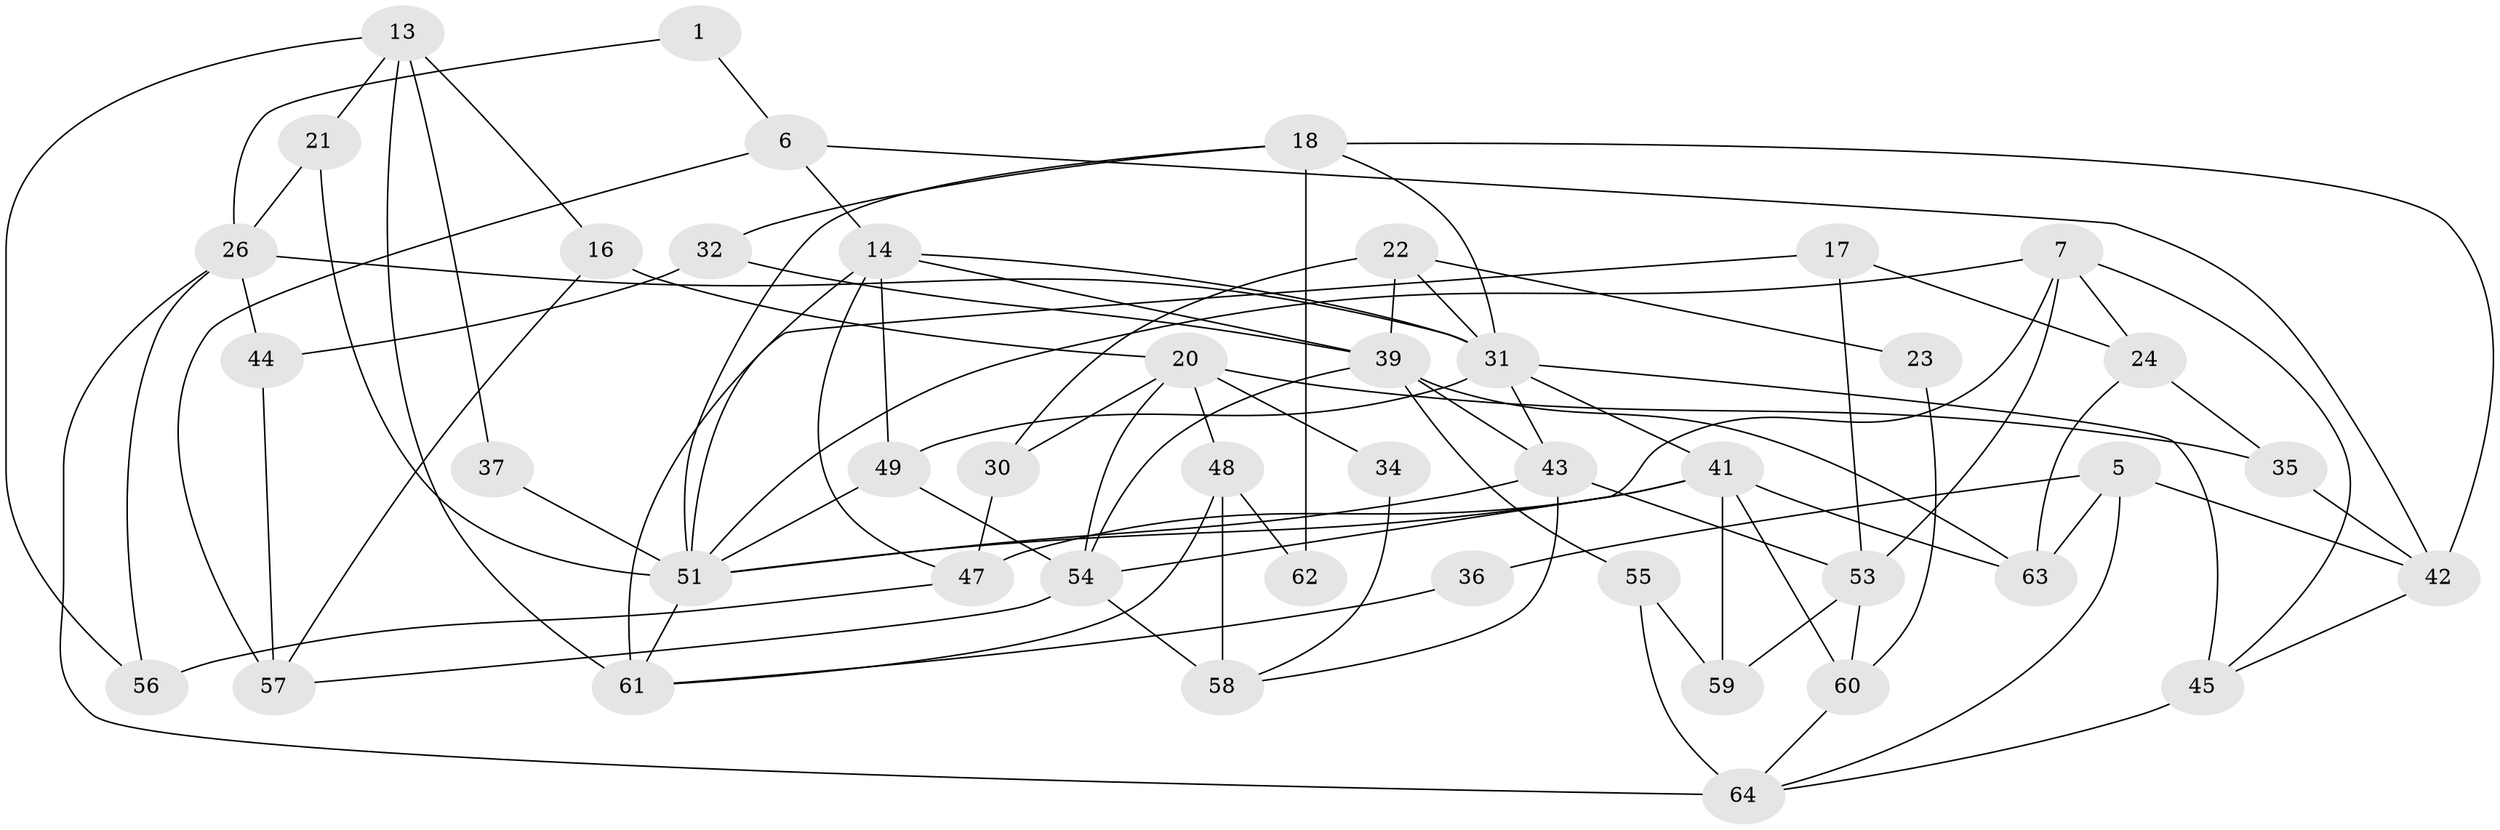 // original degree distribution, {2: 0.140625, 3: 0.25, 5: 0.234375, 4: 0.25, 6: 0.078125, 7: 0.046875}
// Generated by graph-tools (version 1.1) at 2025/55/03/04/25 21:55:14]
// undirected, 44 vertices, 92 edges
graph export_dot {
graph [start="1"]
  node [color=gray90,style=filled];
  1;
  5;
  6;
  7;
  13;
  14 [super="+4+11"];
  16;
  17 [super="+15"];
  18;
  20;
  21;
  22;
  23;
  24;
  26;
  30 [super="+9"];
  31 [super="+8+29"];
  32;
  34;
  35;
  36;
  37;
  39 [super="+33"];
  41 [super="+40"];
  42;
  43;
  44;
  45;
  47;
  48;
  49 [super="+3+46"];
  51 [super="+25+27"];
  53 [super="+50+38"];
  54 [super="+10"];
  55 [super="+12"];
  56;
  57;
  58;
  59;
  60;
  61;
  62;
  63 [super="+19"];
  64 [super="+52"];
  1 -- 6;
  1 -- 26;
  5 -- 63 [weight=2];
  5 -- 42;
  5 -- 36;
  5 -- 64;
  6 -- 42;
  6 -- 57;
  6 -- 14;
  7 -- 45;
  7 -- 24;
  7 -- 54;
  7 -- 53;
  7 -- 51;
  13 -- 61;
  13 -- 37;
  13 -- 16;
  13 -- 21;
  13 -- 56;
  14 -- 61 [weight=2];
  14 -- 31 [weight=2];
  14 -- 39;
  14 -- 47;
  14 -- 49;
  16 -- 20;
  16 -- 57;
  17 -- 24;
  17 -- 51 [weight=3];
  17 -- 53 [weight=3];
  18 -- 51;
  18 -- 42;
  18 -- 32;
  18 -- 62;
  18 -- 31;
  20 -- 48;
  20 -- 30;
  20 -- 34;
  20 -- 35;
  20 -- 54;
  21 -- 26;
  21 -- 51;
  22 -- 23;
  22 -- 39;
  22 -- 31;
  22 -- 30;
  23 -- 60;
  24 -- 63;
  24 -- 35;
  26 -- 44;
  26 -- 56;
  26 -- 64 [weight=2];
  26 -- 31;
  30 -- 47;
  31 -- 41;
  31 -- 43;
  31 -- 45 [weight=3];
  31 -- 49;
  32 -- 39;
  32 -- 44;
  34 -- 58;
  35 -- 42;
  36 -- 61;
  37 -- 51 [weight=2];
  39 -- 54 [weight=2];
  39 -- 55;
  39 -- 63;
  39 -- 43;
  41 -- 47 [weight=2];
  41 -- 59;
  41 -- 60;
  41 -- 51;
  41 -- 63;
  42 -- 45;
  43 -- 51;
  43 -- 58;
  43 -- 53;
  44 -- 57;
  45 -- 64;
  47 -- 56;
  48 -- 61;
  48 -- 58;
  48 -- 62;
  49 -- 51 [weight=2];
  49 -- 54;
  51 -- 61;
  53 -- 60;
  53 -- 59;
  54 -- 58 [weight=2];
  54 -- 57;
  55 -- 64;
  55 -- 59;
  60 -- 64;
}
